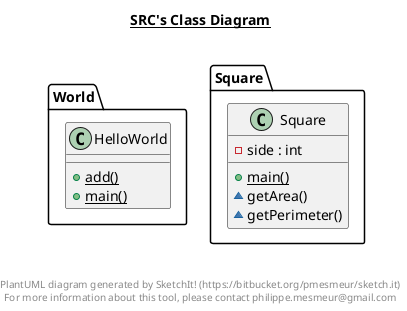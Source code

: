 @startuml

title __SRC's Class Diagram__\n

  namespace World {
    class HelloWorld {
        {static} + add()
        {static} + main()
    }
  }
  

  namespace Square {
    class Square {
        - side : int
        {static} + main()
        ~ getArea()
        ~ getPerimeter()
    }
  }
  



right footer


PlantUML diagram generated by SketchIt! (https://bitbucket.org/pmesmeur/sketch.it)
For more information about this tool, please contact philippe.mesmeur@gmail.com
endfooter

@enduml
